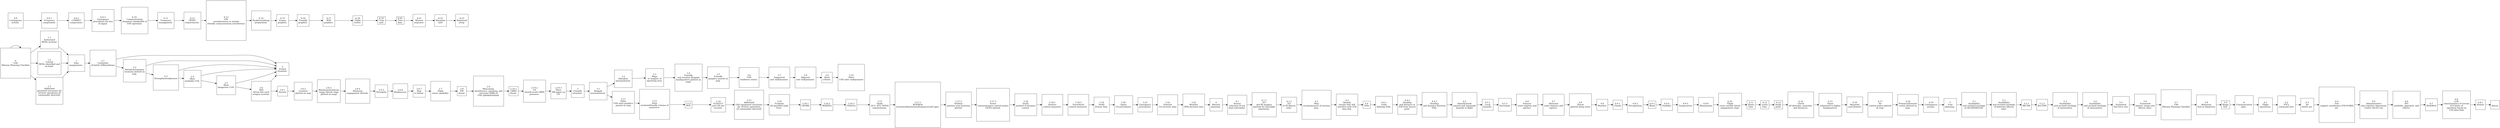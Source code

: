 					
digraph Foo {
rankdir=LR

node [shape=square];
"0" -> "0";
"1.1" -> "1";
"1.2" -> "1";
"1.3" -> "1";
"0" -> "1.1";
"0" -> "1.2";
"0" -> "1.3";
"2.1" -> "2";
"2.2" -> "2";
"2.3" -> "2";
"2.4" -> "2";
"2.5" -> "2";
"2.6" -> "2";
"1" -> "2.1";
"2.1" -> "2.2";
"2.2" -> "2.3";
"2.3" -> "2.4";
"2.4" -> "2.5";
"2.5" -> "2.6";
"2.6" -> "2.6.1";
"2.6.1" -> "2.6.2";
"2.6.2" -> "2.6.3";
"2.6.3" -> "2.6.4";
"2.6.4" -> "2.6.5";
"2.6.5" -> "2.6.6";
"2.6.6" -> "2.6.7";
"2.6.7" -> "2.7";
"2.7" -> "2.8";
"2.8" -> "2.9";
"2.9" -> "2.10.1";
"2.10.1" -> "2.10.2";
"2.10.2" -> "2.10.3";
"2.10.3" -> "3";
"3" -> "3.1";
"3.1" -> "3.2";
"3.2" -> "3.3";
"3.3" -> "3.4";
"3.4" -> "3.5";
"3.5" -> "3.6";
"3.6" -> "3.7";
"3.7" -> "3.8";
"3.8" -> "3.9";
"3.9" -> "3.10";
"3.1" -> "3.11";
"3.11" -> "3.12";
"3.12" -> "3.13";
"3.13" -> "3.14";
"3.14" -> "3.15";
"3.15" -> "3.16";
"3.16" -> "3.16.1";
"3.16.1" -> "3.16.2";
"3.16.2" -> "3.16.3";
"3.16.3" -> "3.17";
"3.17" -> "3.17.1";
"3.17.1" -> "3.17.2";
"3.17.2" -> "3.17.3";
"3.17.3" -> "3.18";
"3.18" -> "3.18.1";
"3.18.1" -> "3.18.2";
"3.18.2" -> "3.19";
"3.19" -> "3.20.";
"3.20." -> "3.21";
"3.21" -> "3.22";
"3.22" -> "3.23";
"3.23" -> "4";
"4" -> "4.1";
"4.1" -> "4.1.1";
"4.1.1" -> "4.1.2";
"4.1.2" -> "4.2";
"4.2" -> "4.3";
"4.3" -> "4.4";
"4.4" -> "4.4.1";
"4.4.1" -> "4.4.2";
"4.4.2" -> "4.4.3";
"4.4.3" -> "4.5";
"4.5" -> "4.5.1";
"4.5.1" -> "4.5.2";
"4.5.2" -> "4.6";
"4.6" -> "4.7";
"4.7" -> "4.8";
"4.8" -> "4.9";
"4.9" -> "4.9.1";
"4.9.1" -> "4.9.2";
"4.9.2" -> "4.9.3";
"4.9.3" -> "4.9.4";
"4.9.4" -> "4.9.5";
"4.9.5" -> "4.9.6";
"4.9.6" -> "4.10.";
"4.10." -> "4.11";
"4.11" -> "4.12";
"4.12" -> "4.13";
"4.13" -> "4.14";
"4.14" -> "4.15";
"4.15" -> "4.16";
"4.16" -> "4.17";
"4.17" -> "4.18";
"4.18" -> "4.19";
"4.19" -> "5";
"5" -> "5.1";
"5.1" -> "5.2";
"5.2" -> "5.2.1";
"5.2.1" -> "5.2.2";
"5.2.2" -> "5.3";
"5.3" -> "5.4";
"5.4" -> "5.5";
"5.5" -> "5.6";
"5.6" -> "5.7";
"5.7" -> "5.8";
"5.8" -> "5.9";
"5.9" -> "6";
"6" -> "6.1";
"6.1" -> "6.2";
"6.2" -> "6.3";
"6.3" -> "6.4";
"6.4" -> "6.5";
"6.5" -> "6.6";
"6.6" -> "6.7";
"6.7" -> "6.8";
"6.8" -> "6.8.1";
"6.8.1" -> "";
"6.9" -> "6.9.1";
"6.9.1" -> "6.9.2";
"6.9.2" -> "6.9.3";
"6.9.3" -> "6.10.";
"6.10." -> "6.11";
"6.11" -> "6.12";
"6.12" -> "6.13";
"6.13" -> "6.14";
"6.14" -> "6.15";
"6.15" -> "6.16";
"6.16" -> "6.17";
"6.17" -> "6.18";
"6.18" -> "6.19";
"6.19" -> "6.20.";
"6.20." -> "6.21";
"6.21" -> "6.22";
"6.22" -> "6.23";
"0" [label="0\nUAS\nMission Planning Checklist\n"];
"1" [label="1\nDuty\nassignments: "];
"1.1" [label="1.1\nAuthorized\nMOSs on-hand "];
"1.2" [label="1.2\nCritical\nMOSs identified and\non-hand "];
"1.3" [label="1.3\nAdditional\npersonnel necessary for\n24-hour operations (if\ncommander directed) "];
"2" [label="2\nEnemy\nsituation: "];
"2.1" [label="2.1\nUnit/order\nof battle (OB)/uniforms\n"];
"2.2" [label="2.2\nBattalion/company\nlocations plotted on\nmap "];
"2.3" [label="2.3\nStrengths/weaknesses\n"];
"2.4" [label="2.4\nMost\nprobable COA "];
"2.5" [label="2.5\nMost\ndangerous COA "];
"2.6" [label="2.6\nADA\nthreat (for each\nweapon system) "];
"2.6.1" [label="2.6.1\nSystem\n"];
"2.6.2" [label="2.6.2\nLocation\nplotted on map\n"];
"2.6.3" [label="2.6.3\nMaximum/minimum\nrange (threat rings\nplotted on map)\n"];
"2.6.4" [label="2.6.4\nMinimum\nengagement altitude "];
"2.6.5" [label="2.6.5\nStrengths\n"];
"2.6.6" [label="2.6.6\nWeaknesses\n"];
"2.6.7" [label="2.6.7\nHow\nto defeat "];
"2.7" [label="2.7\nNight\nvision capability "];
"2.8" [label="2.8\nEW\nthreat "];
"2.9" [label="2.9\nMeaconing,\ninterference, jamming, and\nintrusion (MIJI) of\nUAS uplink/downlink "];
"2.10.1" [label="2.10.1\nCBRN\nthreat "];
"2.10.2" [label="2.10.2\nUA\nshould avoid CBRN\npresence "];
"2.10.3" [label="2.10.3\nPlace\nM9 paper on\nUA "];
"3" [label="3\nFriendly\nsituation: "];
"3.1" [label="3.1\nBrigade\nmission/intent "];
"3.2" [label="3.2\nBattalion\nmission/intent "];
"3.3" [label="3.3\nMaps\nor imagery of\noperating area "];
"3.4" [label="3.4\nFriendly\nunit location (brigade\nheadquarters plotted on\nmap) "];
"3.5" [label="3.5\nFriendly\ngraphics posted on\nmap "];
"3.6" [label="3.6\nUAS\nreadiness status "];
"3.7" [label="3.7\nSupported\nunit task/purpose "];
"3.8" [label="3.8\nAdjacent\nunit task/purpose "];
"3.9" [label="3.9\nAbort\ncriteria "];
"3.10" [label="3.10\nOther\nUAS units task/purpose\n"];
"3.11" [label="3.11\nOther\nUAS units graphics\nposted on map\n"];
"3.12" [label="3.12\nArmy\naviation/friendly scheme of\nmaneuver "];
"3.13" [label="3.13\nROE\n"];
"3.14" [label="3.14\nGCS/GCU\nand L/R site\nsecurity "];
"3.15" [label="3.15\nAdditional\nUAS equipment necessary\nfor 24-hour operations\n(if commander directed)\n"];
"3.16" [label="3.16\nEvaluate\nall specified tasks\nfrom: "];
"3.16.1" [label="3.16.1\nOPORD\n"];
"3.16.2" [label="3.16.2\nWARNOs\n"];
"3.16.3" [label="3.16.3\nFRAGOs\n"];
"3.17" [label="3.17\nVerify\nACO, ATO, SPINS\nrequirements "];
"3.17.1" [label="3.17.1\nROZ/ROA\nlocations/dimensions/frequency/call signs "];
"3.17.2" [label="3.17.2\nArtillery\nposition area locations\nplotted "];
"3.17.3" [label="3.17.3\nActive\nroutes/airspace control points\n(ACPs) plotted "];
"3.18" [label="3.18\nVerify\nmethod of airspace\ncontrol "];
"3.18.1" [label="3.18.1\nPositive\ncontrol measures "];
"3.18.2" [label="3.18.2\nProcedural\ncontrol measures "];
"3.19" [label="3.19\nVerify\nH-hour time "];
"3.20." [label="3.20.\nSpare\nUA procedures "];
"3.21" [label="3.21\nEmergency\nprocedures "];
"3.22" [label="3.22\nDowned\nUA recovery plan\n"];
"3.23" [label="3.23\nWeather\n(WX) decision time\n"];
"4" [label="4\nMission\nplanning: "];
"4.1" [label="4.1\nSensor\nselection (if not\ndual selectable) "];
"4.1.1" [label="4.1.1\nEO\nand IR imagery\npayload for day/night\noperations "];
"4.1.2" [label="4.1.2\nEO\nor IR (Raven\nonly) "];
"4.2" [label="4.2\nMap\nreconnaissance of mission\narea "];
"4.3" [label="4.3\nIdentify\nterrain that will\ninterfere with LOS\ndata link "];
"4.4" [label="4.4\nNAIs\n"];
"4.4.1" [label="4.4.1\nGrids\ndefining NAIs "];
"4.4.2" [label="4.4.2\nHeading\nand distance to\nNAI from launch\npoint "];
"4.4.3" [label="4.4.3\nHeading\nand distance between\nNAIs "];
"4.5" [label="4.5\nIdentify/mark\nnatural and manmade\nhazards to flight\n"];
"4.5.1" [label="4.5.1\nLocal\nhazards "];
"4.5.2" [label="4.5.2\nSectionals\n"];
"4.6" [label="4.6\nPrimary\nroute (ingress and\negress) "];
"4.7" [label="4.7\nAlternate\nroute (ingress and\negress) "];
"4.8" [label="4.8\nThreat\nplotted along route\n"];
"4.9" [label="4.9\nWeather\n"];
"4.9.1" [label="4.9.1\nClouds\n"];
"4.9.2" [label="4.9.2\nPrecipitation\n"];
"4.9.3" [label="4.9.3\nWind\n"];
"4.9.4" [label="4.9.4\nVisibility\n"];
"4.9.5" [label="4.9.5\nTemperature\n"];
"4.9.6" [label="4.9.6\nIllumination\n"];
"4.10." [label="4.10.\nFlight\nroute outside threat\nengagement rings "];
"4.11" [label="4.11\nRoute\ntime "];
"4.12" [label="4.12\nLoiter\ntime "];
"4.13" [label="4.13\nVerify\ngrids "];
"4.14" [label="4.14\nCheck\nall altitudes, azimuths,\nand distances "];
"4.15" [label="4.15\nTimes\nsubmitted to higher\nheadquarters "];
"4.16" [label="4.16\nWaypoint\ncard printed "];
"4.17" [label="4.17\nAir\ncontrol points plotted\non map "];
"4.18" [label="4.18\nPrimary/alternate\nroutes plotted on\nmap "];
"4.19" [label="4.19\nContingency\nactions "];
"5" [label="5\nFuel\nplanning: "];
"5.1" [label="5.1\nAvailability\nand on-hand stockage\nof AVGAS/MOGAS "];
"5.2" [label="5.2\nAvailability\nand on-hand stockage\nof batteries (Raven\nonly) "];
"5.2.1" [label="5.2.1\nBB-390\n"];
"5.2.2" [label="5.2.2\nBA-5590\n"];
"5.3" [label="5.3\nAvailability\nand on-hand stockage\nof ammunition "];
"5.4" [label="5.4\nAvailability\nand on-hand stockage\nof ammunition "];
"5.5" [label="5.5\nEstimated\nfuel burn rate\n"];
"5.6" [label="5.6\nEstimated\nbattery usage rate\n(Raven only) "];
"5.7" [label="5.7\nUAS\nMission Planning Checklist\n"];
"5.8" [label="5.8\nMinimum\nfuel at departure\n"];
"5.9" [label="5.9\nBingo\nfuel "];
"6" [label="6\nCommunication\nplan: "];
"6.1" [label="6.1\nFlight\noperations "];
"6.2" [label="6.2\nTOCs,\ncommand nets "];
"6.3" [label="6.3\nAir\nbattle net "];
"6.4" [label="6.4\nFire\nsupport coordinator (FSCOORD)\nnet "];
"6.5" [label="6.5\nAdministrative\nand Logistics Operations\nCenter (ALOC) net\n"];
"6.6" [label="6.6\nATC\n(airfields, approach, and\nothers) "];
"6.7" [label="6.7\nROZ/ROA\n"];
"6.8" [label="6.8\nLOS\ncharacteristics of terrain\n(UA limits of\noperation based on\nLOS data link)\n"];
"6.8.1" [label="6.8.1\nHunter\n "];
"" [label="\nShadow\n "];
"" [label="\nRaven\n"];
"6.9" [label="6.9\nContingency\nactions "];
"6.9.1" [label="6.9.1\nFrequency\ncompromise "];
"6.9.2" [label="6.9.2\nCOMSEC\ncompromise "];
"6.9.3" [label="6.9.3\nEmergency\nprocedures for loss\nof signal "];
"6.10." [label="6.10.\nCommunication\nfrequency bandwidth of\nUAS operation "];
"6.11" [label="6.11\nFrequency\nmanagement "];
"6.12" [label="6.12\nOPSEC\nrequirements "];
"6.13" [label="6.13\nEW\nconsiderations to include\nfriendly communication interference\n"];
"6.14" [label="6.14\nPacket/card/map\npreparation "];
"6.15" [label="6.15\nEnemy\ngraphics "];
"6.16" [label="6.16\nFriendly\ngraphics "];
"6.17" [label="6.17\nROZ\ngraphics "];
"6.18" [label="6.18\nFlight\nroutes "];
"6.19" [label="6.19\nCrew\ncard "];
"6.20." [label="6.20.\nTime\nflow "];
"6.21" [label="6.21\nMission\nsequence "];
"6.22" [label="6.22\nWaypoint\ncard "];
"6.23" [label="6.23\nRehearsal\nsetup "];
}